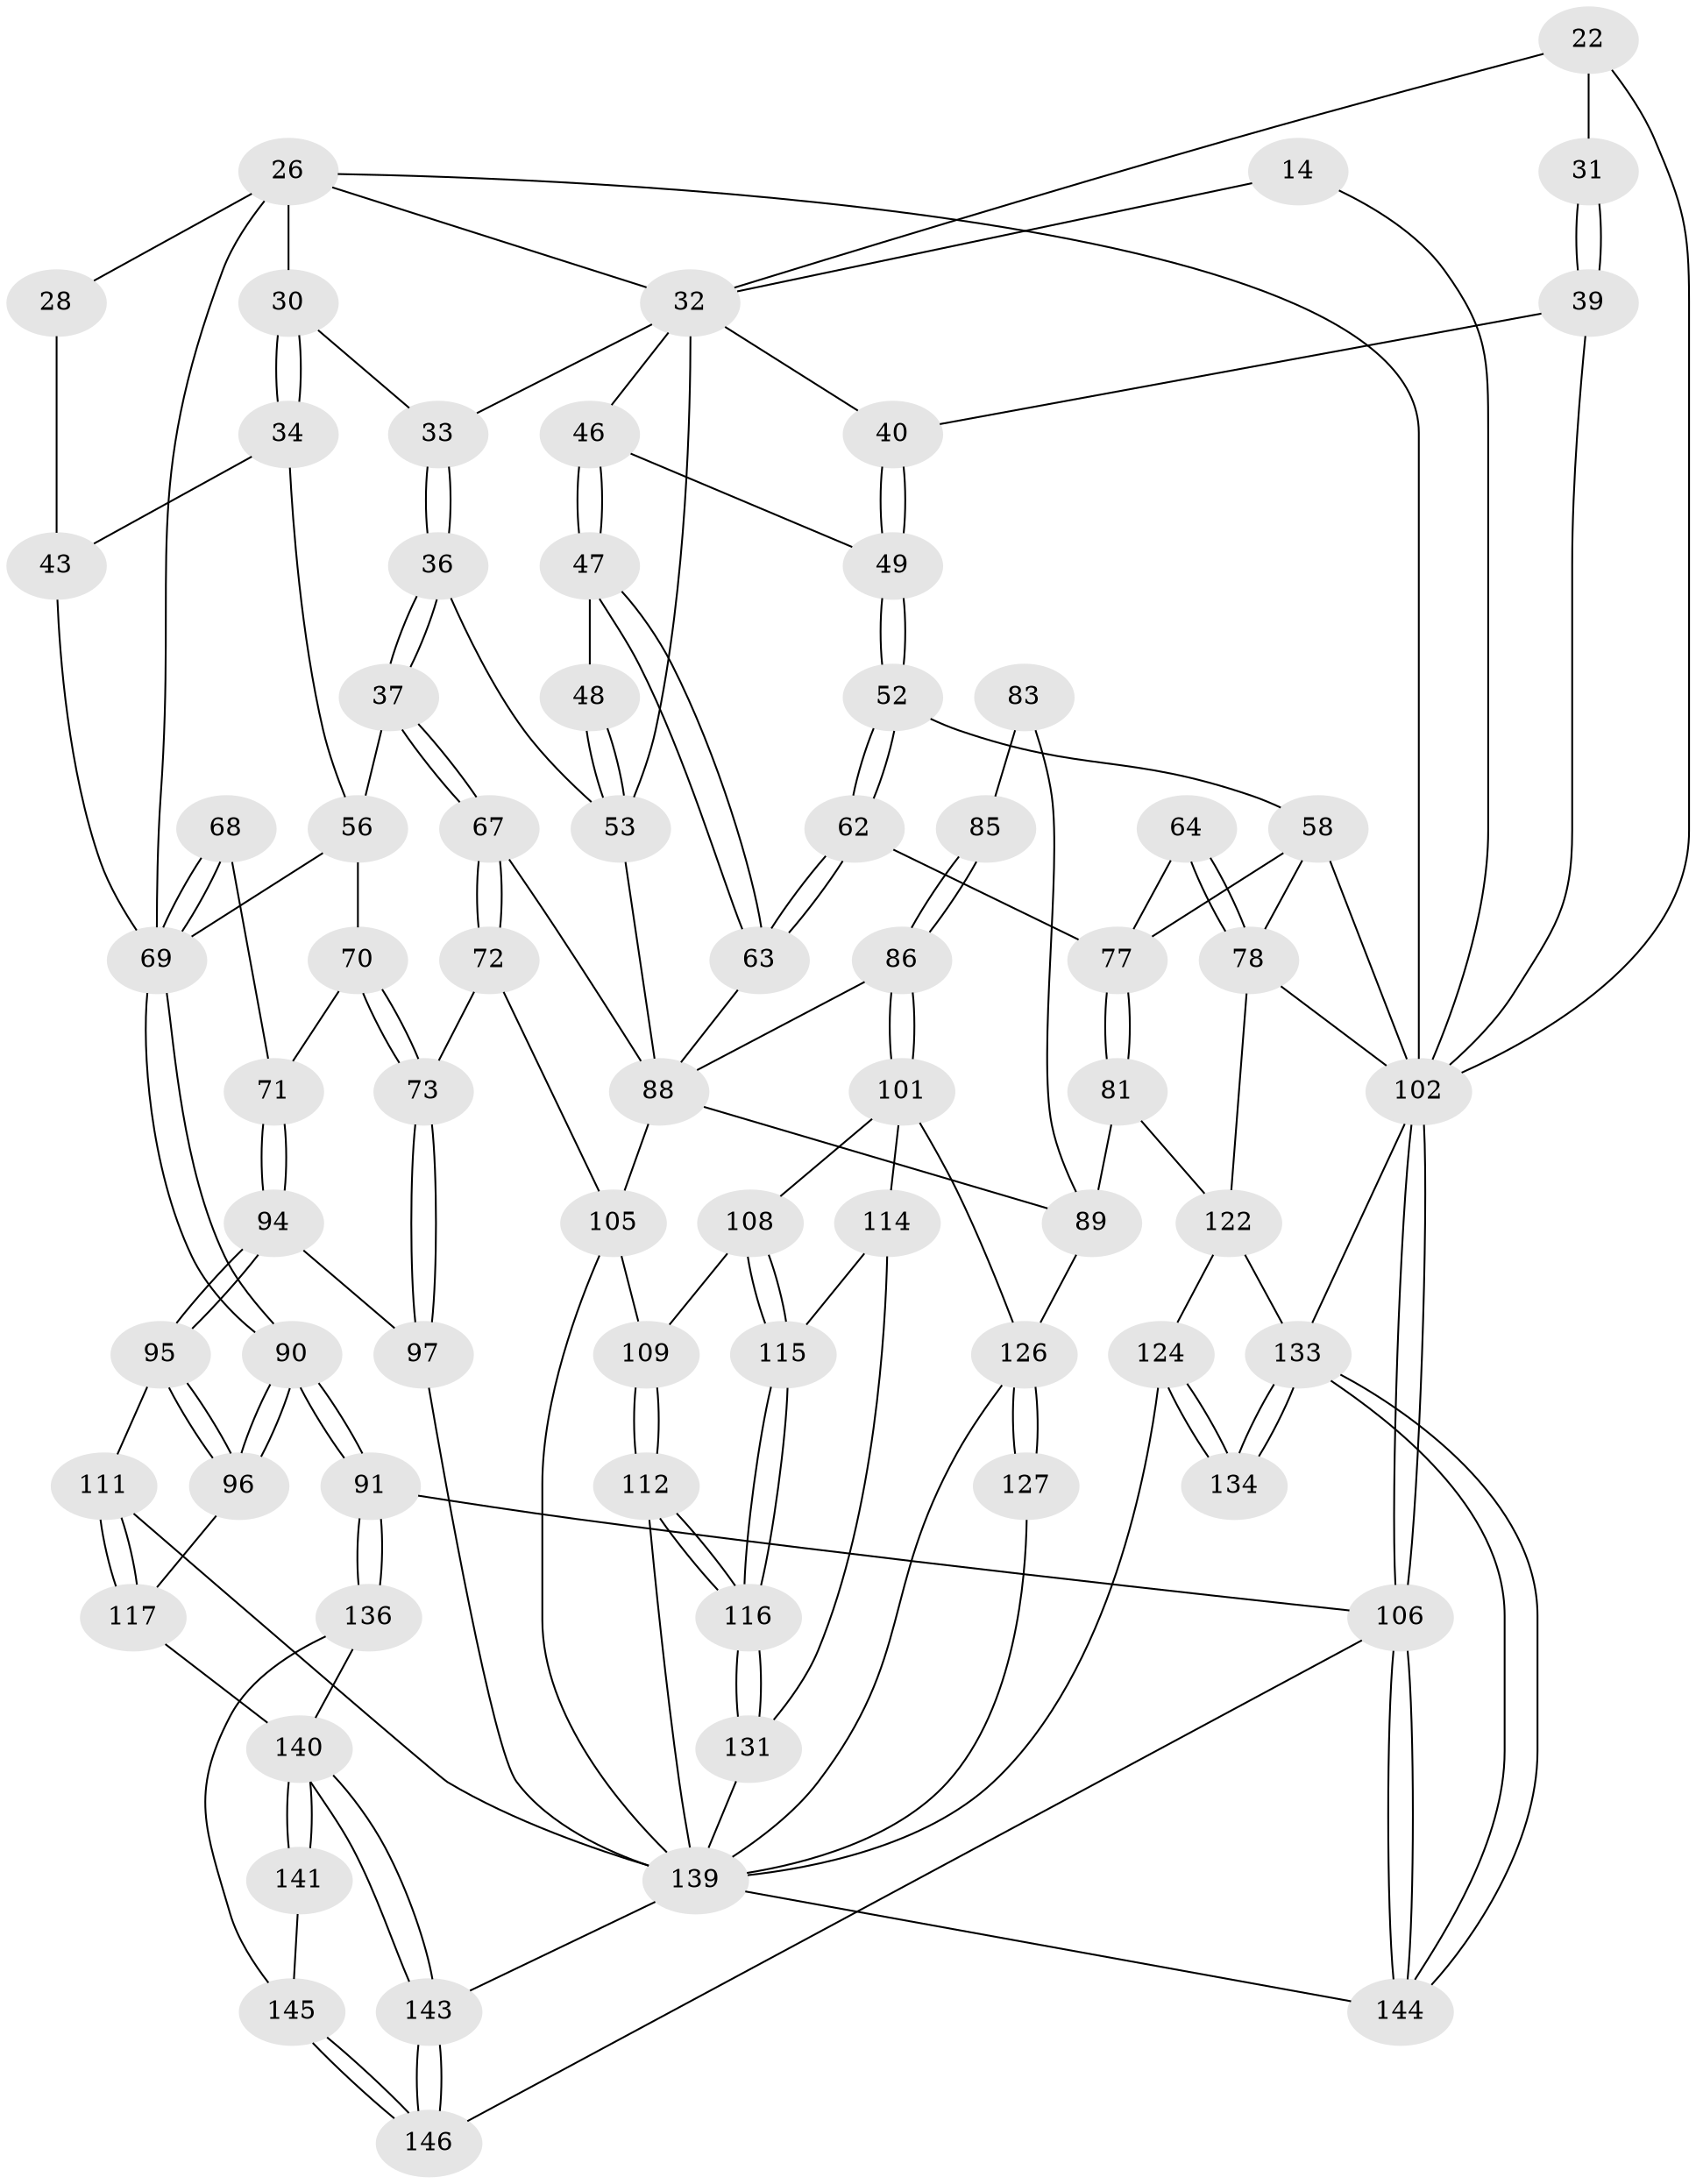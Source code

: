 // original degree distribution, {3: 0.03424657534246575, 4: 0.2054794520547945, 5: 0.5273972602739726, 6: 0.2328767123287671}
// Generated by graph-tools (version 1.1) at 2025/59/03/09/25 04:59:42]
// undirected, 73 vertices, 165 edges
graph export_dot {
graph [start="1"]
  node [color=gray90,style=filled];
  14 [pos="+0.5131925862470489+0.08145127291643453",super="+12+13"];
  22 [pos="+0.8778674358507887+0.13875546156116028",super="+19+18"];
  26 [pos="+0.14266474951536548+0.1126335473015792",super="+2+3+6+7"];
  28 [pos="+0.08999109813403447+0.15407282848313594",super="+27"];
  30 [pos="+0.25296476258726747+0.14843143727646665"];
  31 [pos="+0.8357756299846956+0.17556273235779774"];
  32 [pos="+0.4389228244861636+0.2430176905747109",super="+25+16+24"];
  33 [pos="+0.3546743460387823+0.1793326009910086",super="+29"];
  34 [pos="+0.2167976742052124+0.268686801113837"];
  36 [pos="+0.2717192043883419+0.3258511275553067"];
  37 [pos="+0.24670385046387916+0.34822139820919434"];
  39 [pos="+0.8376149849529009+0.23424673939100218"];
  40 [pos="+0.797317562361781+0.2522417565771857"];
  43 [pos="+0.09694388621014922+0.2778334302654322",super="+35"];
  46 [pos="+0.6200021943707982+0.2943814059798334"];
  47 [pos="+0.5611247566852706+0.36772189924655374"];
  48 [pos="+0.5006650765070716+0.3760006771943259"];
  49 [pos="+0.7495081801126569+0.34431930290802387"];
  52 [pos="+0.7668764636261558+0.3794304778509987"];
  53 [pos="+0.4348322563293289+0.4367548312774271",super="+45+44"];
  56 [pos="+0.19153929312305643+0.3519459833723535",super="+38"];
  58 [pos="+0.9123705306805899+0.3743444360449721",super="+51"];
  62 [pos="+0.6700553203584012+0.46103831650503657"];
  63 [pos="+0.6345160597298142+0.4770373465204087"];
  64 [pos="+0.8546179302974743+0.4717087128741616"];
  67 [pos="+0.2897005945753207+0.40311278321422145"];
  68 [pos="+0.01277514528728551+0.45518120893773645"];
  69 [pos="+0+0.44060862985552246",super="+55+57"];
  70 [pos="+0.18084593881577077+0.37809283543580713"];
  71 [pos="+0.08927032520330441+0.5126578346119958"];
  72 [pos="+0.239112626896366+0.5510056053023751"];
  73 [pos="+0.1732233838416126+0.5634513325143066"];
  77 [pos="+0.7793934732672746+0.5067231106834093",super="+65"];
  78 [pos="+0.899859211895886+0.5609159055292373",super="+60+61"];
  81 [pos="+0.7119856197544686+0.6467181134048176"];
  83 [pos="+0.591780922668505+0.5687577315108399"];
  85 [pos="+0.5295490301286683+0.5888105440432689",super="+82"];
  86 [pos="+0.49275714907118295+0.6213626588288002"];
  88 [pos="+0.42437285020893395+0.472433594866378",super="+76+87"];
  89 [pos="+0.6981164336012224+0.646233476941188",super="+84"];
  90 [pos="+0+0.7543360038641884"];
  91 [pos="+0+0.7816620621657624"];
  94 [pos="+0.12213696273166567+0.5807741644773192"];
  95 [pos="+0.08277501548230227+0.6317128128776555"];
  96 [pos="+0.025395248004742195+0.6723678109393543"];
  97 [pos="+0.14189246307602993+0.5777470922451532"];
  101 [pos="+0.5036233831561283+0.6687181108626314",super="+100"];
  102 [pos="+1+0.7111469542727946",super="+59+11"];
  105 [pos="+0.301645038229762+0.6210724006132479",super="+93+104"];
  106 [pos="+1+1",super="+92"];
  108 [pos="+0.48809222981101674+0.6757524187765552"];
  109 [pos="+0.37581195424524066+0.6934040928090239"];
  111 [pos="+0.20521782172584685+0.7256322053187426"];
  112 [pos="+0.36927379087165846+0.7322300869967786"];
  114 [pos="+0.5199017591937599+0.7469043778828658"];
  115 [pos="+0.43829602254456207+0.7716660087561402"];
  116 [pos="+0.41994326357942113+0.7848236946755268"];
  117 [pos="+0.17329878818401528+0.7996975281245393"];
  122 [pos="+0.8235083858187574+0.735004293401607",super="+80+79"];
  124 [pos="+0.717554861444417+0.8655495754625255",super="+123"];
  126 [pos="+0.7005361227746895+0.8695955791022398",super="+98+99"];
  127 [pos="+0.6021447426333955+0.7968088226680746"];
  131 [pos="+0.4451750720009304+0.9054216906344804",super="+129"];
  133 [pos="+0.8889841459905182+0.971840217890829",super="+130+103"];
  134 [pos="+0.8595867604396332+0.9282204973646121"];
  136 [pos="+0+0.8267805941760041"];
  139 [pos="+0.46702693039942167+1",super="+138+132"];
  140 [pos="+0.2098541366280287+0.9843366571279886",super="+120+121+135"];
  141 [pos="+0.12891137770698646+0.9208905123886266"];
  143 [pos="+0.2845229634720332+1",super="+142+119"];
  144 [pos="+1+1"];
  145 [pos="+0.0898185429087583+0.944492071410166"];
  146 [pos="+0.03072484500209581+1"];
  14 -- 102 [weight=2];
  14 -- 32 [weight=2];
  22 -- 31 [weight=2];
  22 -- 102;
  22 -- 32;
  26 -- 30;
  26 -- 28 [weight=2];
  26 -- 102 [weight=2];
  26 -- 69;
  26 -- 32;
  28 -- 43 [weight=2];
  30 -- 34;
  30 -- 34;
  30 -- 33;
  31 -- 39;
  31 -- 39;
  32 -- 33 [weight=2];
  32 -- 53;
  32 -- 40;
  32 -- 46;
  33 -- 36;
  33 -- 36;
  34 -- 43;
  34 -- 56;
  36 -- 37;
  36 -- 37;
  36 -- 53;
  37 -- 67;
  37 -- 67;
  37 -- 56;
  39 -- 40;
  39 -- 102;
  40 -- 49;
  40 -- 49;
  43 -- 69;
  46 -- 47;
  46 -- 47;
  46 -- 49;
  47 -- 48;
  47 -- 63;
  47 -- 63;
  48 -- 53 [weight=2];
  48 -- 53;
  49 -- 52;
  49 -- 52;
  52 -- 62;
  52 -- 62;
  52 -- 58;
  53 -- 88;
  56 -- 70;
  56 -- 69;
  58 -- 78;
  58 -- 102;
  58 -- 77;
  62 -- 63;
  62 -- 63;
  62 -- 77;
  63 -- 88;
  64 -- 78 [weight=2];
  64 -- 78;
  64 -- 77;
  67 -- 72;
  67 -- 72;
  67 -- 88;
  68 -- 69 [weight=2];
  68 -- 69;
  68 -- 71;
  69 -- 90;
  69 -- 90;
  70 -- 71;
  70 -- 73;
  70 -- 73;
  71 -- 94;
  71 -- 94;
  72 -- 73;
  72 -- 105;
  73 -- 97;
  73 -- 97;
  77 -- 81;
  77 -- 81;
  78 -- 122;
  78 -- 102;
  81 -- 89;
  81 -- 122;
  83 -- 85 [weight=2];
  83 -- 89;
  85 -- 86;
  85 -- 86;
  86 -- 101;
  86 -- 101;
  86 -- 88;
  88 -- 105 [weight=2];
  88 -- 89;
  89 -- 126;
  90 -- 91;
  90 -- 91;
  90 -- 96;
  90 -- 96;
  91 -- 136;
  91 -- 136;
  91 -- 106;
  94 -- 95;
  94 -- 95;
  94 -- 97;
  95 -- 96;
  95 -- 96;
  95 -- 111;
  96 -- 117;
  97 -- 139;
  101 -- 108;
  101 -- 114;
  101 -- 126;
  102 -- 106 [weight=3];
  102 -- 106;
  102 -- 133;
  105 -- 109;
  105 -- 139;
  106 -- 144;
  106 -- 144;
  106 -- 146;
  108 -- 109;
  108 -- 115;
  108 -- 115;
  109 -- 112;
  109 -- 112;
  111 -- 117;
  111 -- 117;
  111 -- 139;
  112 -- 116;
  112 -- 116;
  112 -- 139;
  114 -- 115;
  114 -- 131;
  115 -- 116;
  115 -- 116;
  116 -- 131;
  116 -- 131;
  117 -- 140;
  122 -- 124;
  122 -- 133 [weight=2];
  124 -- 134 [weight=2];
  124 -- 134;
  124 -- 139;
  126 -- 127 [weight=2];
  126 -- 127;
  126 -- 139;
  127 -- 139;
  131 -- 139 [weight=2];
  133 -- 134;
  133 -- 134;
  133 -- 144;
  133 -- 144;
  136 -- 145;
  136 -- 140;
  139 -- 144;
  139 -- 143 [weight=2];
  140 -- 141 [weight=2];
  140 -- 141;
  140 -- 143 [weight=2];
  140 -- 143;
  141 -- 145;
  143 -- 146;
  143 -- 146;
  145 -- 146;
  145 -- 146;
}
